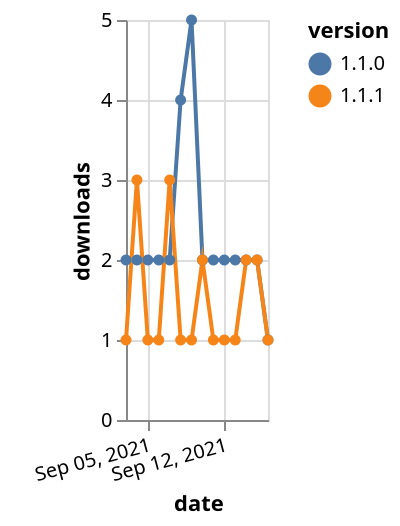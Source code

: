 {"$schema": "https://vega.github.io/schema/vega-lite/v5.json", "description": "A simple bar chart with embedded data.", "data": {"values": [{"date": "2021-09-03", "total": 7840, "delta": 2, "version": "1.1.0"}, {"date": "2021-09-04", "total": 7842, "delta": 2, "version": "1.1.0"}, {"date": "2021-09-05", "total": 7844, "delta": 2, "version": "1.1.0"}, {"date": "2021-09-06", "total": 7846, "delta": 2, "version": "1.1.0"}, {"date": "2021-09-07", "total": 7848, "delta": 2, "version": "1.1.0"}, {"date": "2021-09-08", "total": 7852, "delta": 4, "version": "1.1.0"}, {"date": "2021-09-09", "total": 7857, "delta": 5, "version": "1.1.0"}, {"date": "2021-09-10", "total": 7859, "delta": 2, "version": "1.1.0"}, {"date": "2021-09-11", "total": 7861, "delta": 2, "version": "1.1.0"}, {"date": "2021-09-12", "total": 7863, "delta": 2, "version": "1.1.0"}, {"date": "2021-09-13", "total": 7865, "delta": 2, "version": "1.1.0"}, {"date": "2021-09-14", "total": 7867, "delta": 2, "version": "1.1.0"}, {"date": "2021-09-15", "total": 7869, "delta": 2, "version": "1.1.0"}, {"date": "2021-09-16", "total": 7870, "delta": 1, "version": "1.1.0"}, {"date": "2021-09-03", "total": 267, "delta": 1, "version": "1.1.1"}, {"date": "2021-09-04", "total": 270, "delta": 3, "version": "1.1.1"}, {"date": "2021-09-05", "total": 271, "delta": 1, "version": "1.1.1"}, {"date": "2021-09-06", "total": 272, "delta": 1, "version": "1.1.1"}, {"date": "2021-09-07", "total": 275, "delta": 3, "version": "1.1.1"}, {"date": "2021-09-08", "total": 276, "delta": 1, "version": "1.1.1"}, {"date": "2021-09-09", "total": 277, "delta": 1, "version": "1.1.1"}, {"date": "2021-09-10", "total": 279, "delta": 2, "version": "1.1.1"}, {"date": "2021-09-11", "total": 280, "delta": 1, "version": "1.1.1"}, {"date": "2021-09-12", "total": 281, "delta": 1, "version": "1.1.1"}, {"date": "2021-09-13", "total": 282, "delta": 1, "version": "1.1.1"}, {"date": "2021-09-14", "total": 284, "delta": 2, "version": "1.1.1"}, {"date": "2021-09-15", "total": 286, "delta": 2, "version": "1.1.1"}, {"date": "2021-09-16", "total": 287, "delta": 1, "version": "1.1.1"}]}, "width": "container", "mark": {"type": "line", "point": {"filled": true}}, "encoding": {"x": {"field": "date", "type": "temporal", "timeUnit": "yearmonthdate", "title": "date", "axis": {"labelAngle": -15}}, "y": {"field": "delta", "type": "quantitative", "title": "downloads"}, "color": {"field": "version", "type": "nominal"}, "tooltip": {"field": "delta"}}}
